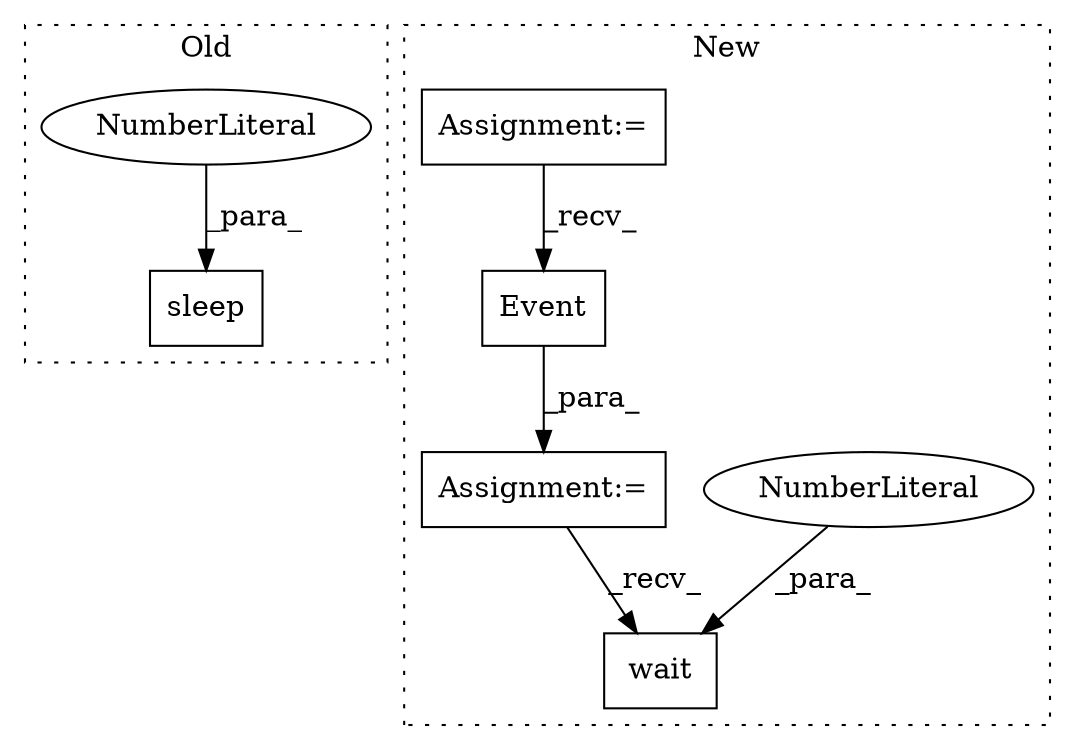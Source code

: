 digraph G {
subgraph cluster0 {
1 [label="sleep" a="32" s="19491,19498" l="6,1" shape="box"];
3 [label="NumberLiteral" a="34" s="19497" l="1" shape="ellipse"];
label = "Old";
style="dotted";
}
subgraph cluster1 {
2 [label="wait" a="32" s="20031,20038" l="5,1" shape="box"];
4 [label="Event" a="32" s="18743" l="7" shape="box"];
5 [label="Assignment:=" a="7" s="18732" l="1" shape="box"];
6 [label="NumberLiteral" a="34" s="20036" l="2" shape="ellipse"];
7 [label="Assignment:=" a="7" s="18572" l="9" shape="box"];
label = "New";
style="dotted";
}
3 -> 1 [label="_para_"];
4 -> 5 [label="_para_"];
5 -> 2 [label="_recv_"];
6 -> 2 [label="_para_"];
7 -> 4 [label="_recv_"];
}